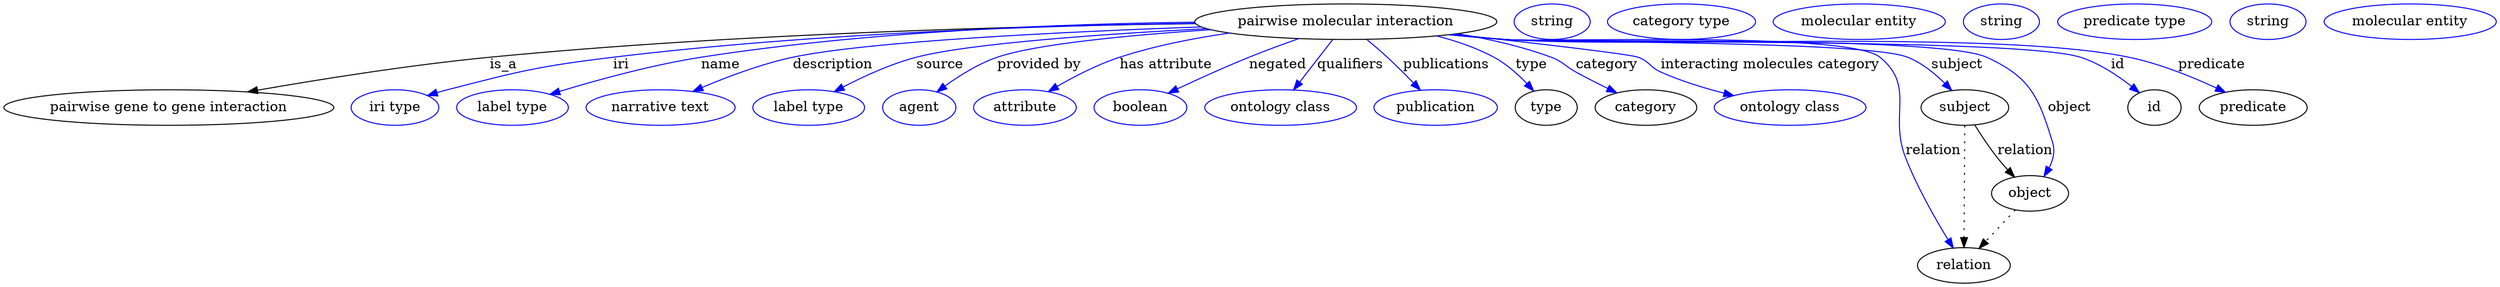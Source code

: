 digraph {
	graph [bb="0,0,2519.1,283"];
	node [label="\N"];
	"pairwise molecular interaction"	[height=0.5,
		label="pairwise molecular interaction",
		pos="1358,265",
		width=4.2427];
	"pairwise gene to gene interaction"	[height=0.5,
		pos="167.04,178",
		width=4.6399];
	"pairwise molecular interaction" -> "pairwise gene to gene interaction"	[label=is_a,
		lp="506.04,221.5",
		pos="e,246.86,193.84 1205.9,263.01 1032.7,260.69 741.4,253.14 492.04,229 412.21,221.27 322.12,206.97 257.08,195.63"];
	iri	[color=blue,
		height=0.5,
		label="iri type",
		pos="396.04,178",
		width=1.2277];
	"pairwise molecular interaction" -> iri	[color=blue,
		label=iri,
		lp="625.04,221.5",
		pos="e,428.94,190.21 1205.6,263.32 1055.4,261.12 819.68,253.55 617.04,229 541.49,219.85 522.72,214.99 449.04,196 445.66,195.13 442.18,\
194.17 438.69,193.16",
		style=solid];
	name	[color=blue,
		height=0.5,
		label="label type",
		pos="515.04,178",
		width=1.5707];
	"pairwise molecular interaction" -> name	[color=blue,
		label=name,
		lp="726.04,221.5",
		pos="e,552.97,191.36 1205.3,264.5 1072.6,262.87 875.58,255.46 706.04,229 656.45,221.26 601.1,206.02 562.81,194.39",
		style=solid];
	description	[color=blue,
		height=0.5,
		label="narrative text",
		pos="665.04,178",
		width=2.0943];
	"pairwise molecular interaction" -> description	[color=blue,
		label=description,
		lp="839.54,221.5",
		pos="e,697.81,194.34 1212,259.72 1073.2,254.76 874.88,245.15 799.04,229 767.38,222.26 733.22,209.42 707.31,198.44",
		style=solid];
	source	[color=blue,
		height=0.5,
		label="label type",
		pos="815.04,178",
		width=1.5707];
	"pairwise molecular interaction" -> source	[color=blue,
		label=source,
		lp="948.04,221.5",
		pos="e,840.95,194.03 1217.4,257.96 1112.2,252.44 977.66,242.99 924.04,229 898.18,222.25 870.85,209.7 850.03,198.87",
		style=solid];
	"provided by"	[color=blue,
		height=0.5,
		label=agent,
		pos="927.04,178",
		width=1.0291];
	"pairwise molecular interaction" -> "provided by"	[color=blue,
		label="provided by",
		lp="1047.5,221.5",
		pos="e,944.96,194.02 1220.9,256.99 1139.3,251.53 1044.1,242.57 1005,229 986.41,222.53 967.74,210.79 953.34,200.32",
		style=solid];
	"has attribute"	[color=blue,
		height=0.5,
		label=attribute,
		pos="1034,178",
		width=1.4443];
	"pairwise molecular interaction" -> "has attribute"	[color=blue,
		label="has attribute",
		lp="1176,221.5",
		pos="e,1057.7,194.28 1239.8,253.56 1203.6,248.35 1164.2,240.57 1129,229 1107.2,221.8 1084.3,209.92 1066.5,199.54",
		style=solid];
	negated	[color=blue,
		height=0.5,
		label=boolean,
		pos="1151,178",
		width=1.2999];
	"pairwise molecular interaction" -> negated	[color=blue,
		label=negated,
		lp="1289,221.5",
		pos="e,1179,192.63 1309.9,247.74 1293.9,242.1 1276.1,235.54 1260,229 1235.8,219.13 1209.1,206.89 1188.1,197",
		style=solid];
	qualifiers	[color=blue,
		height=0.5,
		label="ontology class",
		pos="1292,178",
		width=2.1304];
	"pairwise molecular interaction" -> qualifiers	[color=blue,
		label=qualifiers,
		lp="1362.5,221.5",
		pos="e,1305.1,195.89 1344.7,246.8 1335.1,234.51 1322.1,217.77 1311.5,204.01",
		style=solid];
	publications	[color=blue,
		height=0.5,
		label=publication,
		pos="1449,178",
		width=1.7332];
	"pairwise molecular interaction" -> publications	[color=blue,
		label=publications,
		lp="1460,221.5",
		pos="e,1433.5,195.63 1379.3,246.96 1386.1,241.38 1393.5,235.05 1400,229 1408.9,220.8 1418.3,211.42 1426.5,203.01",
		style=solid];
	type	[height=0.5,
		pos="1561,178",
		width=0.86659];
	"pairwise molecular interaction" -> type	[color=blue,
		label=type,
		lp="1546,221.5",
		pos="e,1548.3,194.86 1450.1,250.58 1469.9,245.51 1490.2,238.55 1508,229 1520.5,222.3 1532.2,211.88 1541.5,202.29",
		style=solid];
	category	[height=0.5,
		pos="1662,178",
		width=1.4263];
	"pairwise molecular interaction" -> category	[color=blue,
		label=category,
		lp="1622.5,221.5",
		pos="e,1632.4,192.94 1470.9,252.85 1502.4,247.65 1536.1,240.06 1566,229 1578.2,224.51 1579.7,220.2 1591,214 1601.4,208.35 1612.8,202.56 \
1623.4,197.35",
		style=solid];
	"interacting molecules category"	[color=blue,
		height=0.5,
		label="ontology class",
		pos="1808,178",
		width=2.1304];
	"pairwise molecular interaction" -> "interacting molecules category"	[color=blue,
		label="interacting molecules category",
		lp="1788,221.5",
		pos="e,1750.9,190.11 1466.8,252.31 1547.5,243.45 1645,232.26 1654,229 1665.5,224.84 1665.9,218.97 1677,214 1697.2,205.02 1720.1,197.92 \
1741.1,192.54",
		style=solid];
	subject	[height=0.5,
		pos="1985,178",
		width=1.2277];
	"pairwise molecular interaction" -> subject	[color=blue,
		label=subject,
		lp="1977,221.5",
		pos="e,1971.7,195.28 1463.8,251.97 1482.5,250.11 1501.8,248.36 1520,247 1565.2,243.64 1885,245.7 1927,229 1941.2,223.37 1954.3,212.74 \
1964.5,202.73",
		style=solid];
	id	[height=0.5,
		pos="2177,178",
		width=0.75];
	"pairwise molecular interaction" -> id	[color=blue,
		label=id,
		lp="2140,221.5",
		pos="e,2161.7,192.99 1462.9,251.85 1481.9,249.98 1501.6,248.25 1520,247 1584.6,242.62 2040.4,248.7 2102,229 2121,222.92 2139.7,210.49 \
2153.7,199.55",
		style=solid];
	predicate	[height=0.5,
		pos="2277,178",
		width=1.5165];
	"pairwise molecular interaction" -> predicate	[color=blue,
		label=predicate,
		lp="2235,221.5",
		pos="e,2248.9,193.48 1462.5,251.86 1481.6,249.97 1501.4,248.24 1520,247 1660,237.67 2013.6,257.3 2151,229 2182,222.63 2215.1,209.2 2239.6,\
197.86",
		style=solid];
	relation	[height=0.5,
		pos="1984,18",
		width=1.2999];
	"pairwise molecular interaction" -> relation	[color=blue,
		label=relation,
		lp="1953,134.5",
		pos="e,1973.3,35.568 1464.3,251.98 1482.8,250.12 1502,248.37 1520,247 1562.1,243.8 1866.4,255.65 1899,229 1935.3,199.43 1907.9,170.54 \
1925,127 1936.7,97.384 1954.8,65.668 1967.8,44.323",
		style=solid];
	object	[height=0.5,
		pos="2051,91",
		width=1.0832];
	"pairwise molecular interaction" -> object	[color=blue,
		label=object,
		lp="2091,178",
		pos="e,2065.2,108.22 1463.4,251.9 1482.2,250.03 1501.7,248.3 1520,247 1574,243.17 1957.7,251.41 2007,229 2051.5,208.8 2059.9,188.71 2074,\
142 2076.6,133.59 2074.3,124.76 2070.4,116.91",
		style=solid];
	association_type	[color=blue,
		height=0.5,
		label=string,
		pos="1567,265",
		width=1.0652];
	association_category	[color=blue,
		height=0.5,
		label="category type",
		pos="1698,265",
		width=2.0762];
	subject -> relation	[pos="e,1984.1,36.188 1984.9,159.79 1984.8,132.48 1984.4,78.994 1984.2,46.38",
		style=dotted];
	subject -> object	[label=relation,
		lp="2046,134.5",
		pos="e,2035.3,107.51 1995,160.29 2001.3,150.33 2009.6,137.6 2018,127 2021.3,122.93 2024.9,118.77 2028.5,114.81"];
	"pairwise molecular interaction_subject"	[color=blue,
		height=0.5,
		label="molecular entity",
		pos="1878,265",
		width=2.4192];
	"pairwise molecular interaction_id"	[color=blue,
		height=0.5,
		label=string,
		pos="2021,265",
		width=1.0652];
	"pairwise molecular interaction_predicate"	[color=blue,
		height=0.5,
		label="predicate type",
		pos="2155,265",
		width=2.1665];
	"pairwise molecular interaction_relation"	[color=blue,
		height=0.5,
		label=string,
		pos="2289,265",
		width=1.0652];
	object -> relation	[pos="e,1999.3,35.205 2036.2,74.243 2027.4,64.997 2016.2,53.132 2006.5,42.769",
		style=dotted];
	"pairwise molecular interaction_object"	[color=blue,
		height=0.5,
		label="molecular entity",
		pos="2432,265",
		width=2.4192];
}
